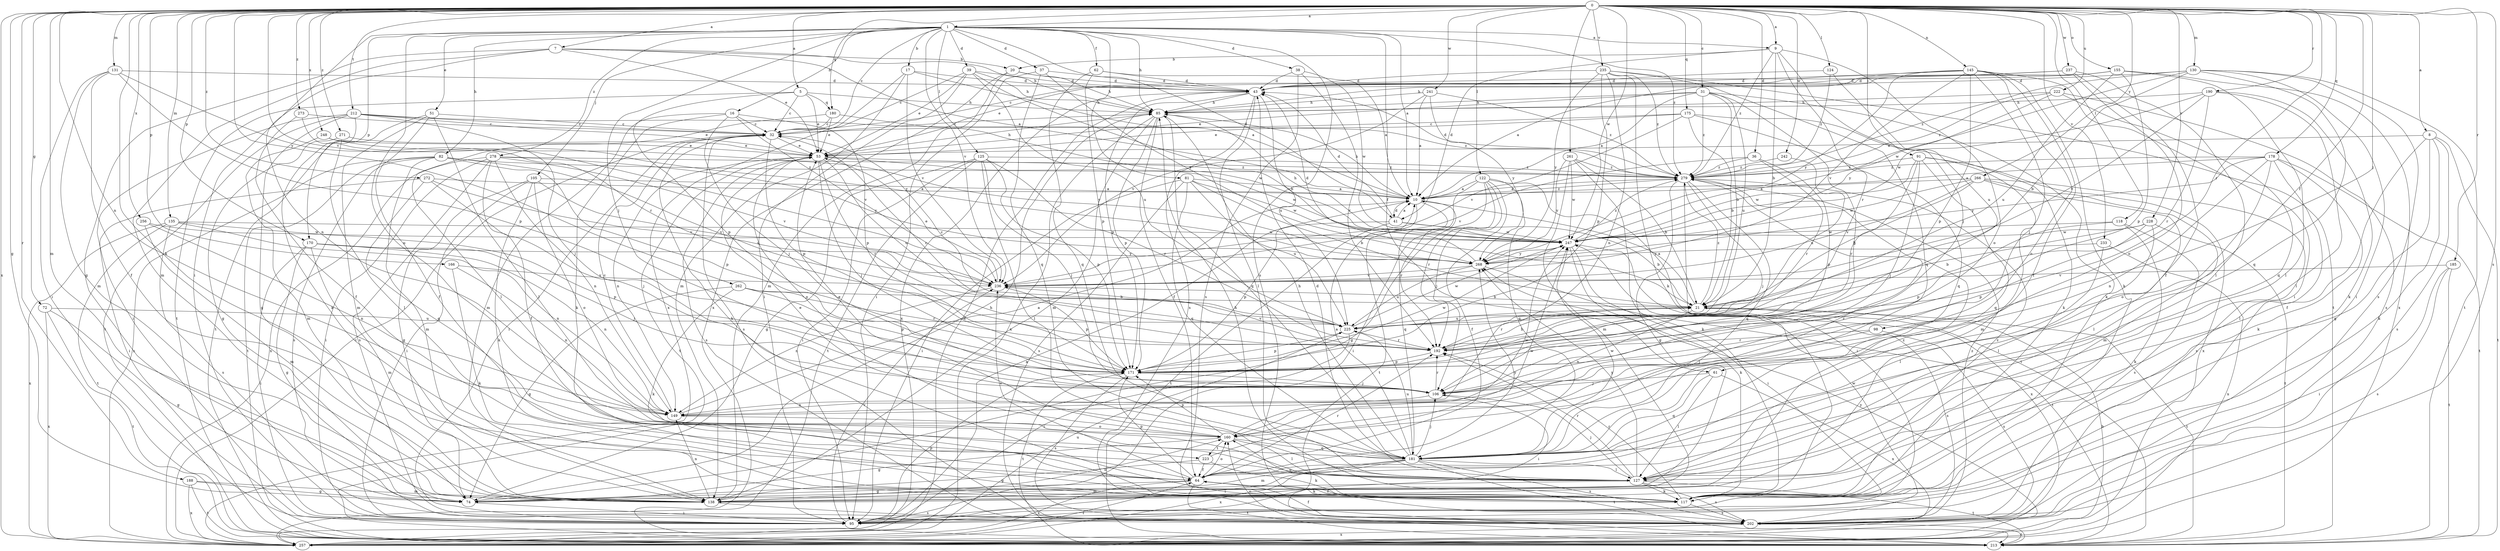 strict digraph  {
0;
1;
5;
7;
8;
9;
10;
16;
17;
20;
21;
31;
32;
36;
37;
38;
39;
41;
43;
51;
53;
61;
62;
64;
72;
74;
81;
82;
85;
91;
95;
98;
105;
106;
117;
118;
122;
124;
125;
127;
130;
131;
135;
138;
145;
149;
155;
160;
166;
170;
171;
175;
178;
180;
181;
185;
188;
190;
192;
202;
212;
213;
222;
223;
225;
228;
233;
235;
236;
237;
241;
242;
247;
248;
256;
257;
261;
262;
266;
268;
271;
272;
273;
278;
279;
0 -> 1  [label=a];
0 -> 5  [label=a];
0 -> 7  [label=a];
0 -> 8  [label=a];
0 -> 9  [label=a];
0 -> 31  [label=c];
0 -> 36  [label=d];
0 -> 61  [label=f];
0 -> 72  [label=g];
0 -> 74  [label=g];
0 -> 91  [label=i];
0 -> 98  [label=j];
0 -> 117  [label=k];
0 -> 118  [label=l];
0 -> 122  [label=l];
0 -> 124  [label=l];
0 -> 130  [label=m];
0 -> 131  [label=m];
0 -> 135  [label=m];
0 -> 138  [label=m];
0 -> 145  [label=n];
0 -> 149  [label=n];
0 -> 155  [label=o];
0 -> 166  [label=p];
0 -> 170  [label=p];
0 -> 175  [label=q];
0 -> 178  [label=q];
0 -> 180  [label=q];
0 -> 185  [label=r];
0 -> 188  [label=r];
0 -> 190  [label=r];
0 -> 192  [label=r];
0 -> 202  [label=s];
0 -> 212  [label=t];
0 -> 222  [label=u];
0 -> 228  [label=v];
0 -> 233  [label=v];
0 -> 235  [label=v];
0 -> 236  [label=v];
0 -> 237  [label=w];
0 -> 241  [label=w];
0 -> 242  [label=w];
0 -> 247  [label=w];
0 -> 248  [label=x];
0 -> 256  [label=x];
0 -> 257  [label=x];
0 -> 261  [label=y];
0 -> 262  [label=y];
0 -> 266  [label=y];
0 -> 271  [label=z];
0 -> 272  [label=z];
0 -> 273  [label=z];
1 -> 9  [label=a];
1 -> 10  [label=a];
1 -> 16  [label=b];
1 -> 17  [label=b];
1 -> 32  [label=c];
1 -> 37  [label=d];
1 -> 38  [label=d];
1 -> 39  [label=d];
1 -> 41  [label=d];
1 -> 51  [label=e];
1 -> 61  [label=f];
1 -> 62  [label=f];
1 -> 81  [label=h];
1 -> 82  [label=h];
1 -> 85  [label=h];
1 -> 95  [label=i];
1 -> 105  [label=j];
1 -> 106  [label=j];
1 -> 125  [label=l];
1 -> 170  [label=p];
1 -> 202  [label=s];
1 -> 223  [label=u];
1 -> 236  [label=v];
1 -> 278  [label=z];
1 -> 279  [label=z];
5 -> 32  [label=c];
5 -> 53  [label=e];
5 -> 85  [label=h];
5 -> 171  [label=p];
5 -> 180  [label=q];
5 -> 213  [label=t];
7 -> 10  [label=a];
7 -> 20  [label=b];
7 -> 53  [label=e];
7 -> 74  [label=g];
7 -> 85  [label=h];
7 -> 138  [label=m];
7 -> 149  [label=n];
8 -> 53  [label=e];
8 -> 64  [label=f];
8 -> 74  [label=g];
8 -> 117  [label=k];
8 -> 202  [label=s];
8 -> 213  [label=t];
9 -> 20  [label=b];
9 -> 21  [label=b];
9 -> 41  [label=d];
9 -> 106  [label=j];
9 -> 160  [label=o];
9 -> 192  [label=r];
9 -> 279  [label=z];
10 -> 41  [label=d];
10 -> 85  [label=h];
10 -> 181  [label=q];
10 -> 192  [label=r];
10 -> 213  [label=t];
10 -> 279  [label=z];
16 -> 32  [label=c];
16 -> 106  [label=j];
16 -> 117  [label=k];
16 -> 138  [label=m];
16 -> 171  [label=p];
16 -> 236  [label=v];
17 -> 10  [label=a];
17 -> 43  [label=d];
17 -> 138  [label=m];
17 -> 236  [label=v];
17 -> 257  [label=x];
20 -> 43  [label=d];
20 -> 85  [label=h];
20 -> 138  [label=m];
20 -> 257  [label=x];
21 -> 10  [label=a];
21 -> 149  [label=n];
21 -> 192  [label=r];
21 -> 202  [label=s];
21 -> 213  [label=t];
21 -> 225  [label=u];
21 -> 279  [label=z];
31 -> 10  [label=a];
31 -> 21  [label=b];
31 -> 53  [label=e];
31 -> 85  [label=h];
31 -> 106  [label=j];
31 -> 117  [label=k];
31 -> 225  [label=u];
31 -> 279  [label=z];
32 -> 53  [label=e];
32 -> 95  [label=i];
32 -> 117  [label=k];
32 -> 171  [label=p];
32 -> 202  [label=s];
36 -> 171  [label=p];
36 -> 192  [label=r];
36 -> 236  [label=v];
36 -> 279  [label=z];
37 -> 43  [label=d];
37 -> 95  [label=i];
37 -> 181  [label=q];
37 -> 268  [label=y];
38 -> 43  [label=d];
38 -> 192  [label=r];
38 -> 202  [label=s];
38 -> 247  [label=w];
39 -> 21  [label=b];
39 -> 32  [label=c];
39 -> 43  [label=d];
39 -> 53  [label=e];
39 -> 85  [label=h];
39 -> 95  [label=i];
39 -> 225  [label=u];
41 -> 10  [label=a];
41 -> 21  [label=b];
41 -> 43  [label=d];
41 -> 171  [label=p];
41 -> 213  [label=t];
41 -> 247  [label=w];
43 -> 85  [label=h];
43 -> 127  [label=l];
43 -> 171  [label=p];
43 -> 202  [label=s];
43 -> 225  [label=u];
43 -> 257  [label=x];
51 -> 32  [label=c];
51 -> 64  [label=f];
51 -> 127  [label=l];
51 -> 138  [label=m];
51 -> 213  [label=t];
53 -> 85  [label=h];
53 -> 106  [label=j];
53 -> 149  [label=n];
53 -> 160  [label=o];
53 -> 192  [label=r];
53 -> 202  [label=s];
53 -> 213  [label=t];
53 -> 225  [label=u];
53 -> 247  [label=w];
53 -> 279  [label=z];
61 -> 106  [label=j];
61 -> 127  [label=l];
61 -> 181  [label=q];
61 -> 257  [label=x];
62 -> 10  [label=a];
62 -> 43  [label=d];
62 -> 171  [label=p];
62 -> 181  [label=q];
64 -> 74  [label=g];
64 -> 117  [label=k];
64 -> 160  [label=o];
64 -> 171  [label=p];
64 -> 192  [label=r];
64 -> 213  [label=t];
64 -> 236  [label=v];
64 -> 257  [label=x];
64 -> 268  [label=y];
72 -> 74  [label=g];
72 -> 213  [label=t];
72 -> 225  [label=u];
72 -> 257  [label=x];
74 -> 85  [label=h];
74 -> 95  [label=i];
81 -> 10  [label=a];
81 -> 21  [label=b];
81 -> 95  [label=i];
81 -> 181  [label=q];
81 -> 202  [label=s];
81 -> 225  [label=u];
81 -> 247  [label=w];
82 -> 138  [label=m];
82 -> 171  [label=p];
82 -> 202  [label=s];
82 -> 213  [label=t];
82 -> 225  [label=u];
82 -> 257  [label=x];
82 -> 279  [label=z];
85 -> 32  [label=c];
85 -> 64  [label=f];
85 -> 138  [label=m];
85 -> 171  [label=p];
85 -> 181  [label=q];
85 -> 257  [label=x];
91 -> 106  [label=j];
91 -> 138  [label=m];
91 -> 181  [label=q];
91 -> 192  [label=r];
91 -> 247  [label=w];
91 -> 257  [label=x];
91 -> 279  [label=z];
95 -> 10  [label=a];
95 -> 171  [label=p];
95 -> 236  [label=v];
98 -> 106  [label=j];
98 -> 192  [label=r];
98 -> 202  [label=s];
105 -> 10  [label=a];
105 -> 74  [label=g];
105 -> 95  [label=i];
105 -> 117  [label=k];
105 -> 160  [label=o];
105 -> 236  [label=v];
106 -> 95  [label=i];
106 -> 149  [label=n];
106 -> 192  [label=r];
117 -> 64  [label=f];
117 -> 85  [label=h];
117 -> 160  [label=o];
117 -> 192  [label=r];
117 -> 202  [label=s];
117 -> 279  [label=z];
118 -> 117  [label=k];
118 -> 171  [label=p];
118 -> 202  [label=s];
118 -> 247  [label=w];
122 -> 10  [label=a];
122 -> 64  [label=f];
122 -> 74  [label=g];
122 -> 95  [label=i];
122 -> 106  [label=j];
122 -> 181  [label=q];
122 -> 192  [label=r];
122 -> 213  [label=t];
124 -> 43  [label=d];
124 -> 225  [label=u];
124 -> 279  [label=z];
125 -> 74  [label=g];
125 -> 95  [label=i];
125 -> 106  [label=j];
125 -> 127  [label=l];
125 -> 171  [label=p];
125 -> 192  [label=r];
125 -> 213  [label=t];
125 -> 279  [label=z];
127 -> 43  [label=d];
127 -> 106  [label=j];
127 -> 117  [label=k];
127 -> 138  [label=m];
127 -> 192  [label=r];
127 -> 202  [label=s];
127 -> 213  [label=t];
127 -> 268  [label=y];
130 -> 21  [label=b];
130 -> 43  [label=d];
130 -> 95  [label=i];
130 -> 181  [label=q];
130 -> 202  [label=s];
130 -> 213  [label=t];
130 -> 247  [label=w];
130 -> 279  [label=z];
131 -> 43  [label=d];
131 -> 64  [label=f];
131 -> 95  [label=i];
131 -> 138  [label=m];
131 -> 171  [label=p];
131 -> 192  [label=r];
135 -> 149  [label=n];
135 -> 171  [label=p];
135 -> 202  [label=s];
135 -> 213  [label=t];
135 -> 247  [label=w];
135 -> 257  [label=x];
138 -> 149  [label=n];
138 -> 160  [label=o];
138 -> 202  [label=s];
138 -> 279  [label=z];
145 -> 10  [label=a];
145 -> 43  [label=d];
145 -> 64  [label=f];
145 -> 95  [label=i];
145 -> 106  [label=j];
145 -> 117  [label=k];
145 -> 160  [label=o];
145 -> 171  [label=p];
145 -> 236  [label=v];
145 -> 268  [label=y];
149 -> 10  [label=a];
149 -> 32  [label=c];
149 -> 160  [label=o];
155 -> 32  [label=c];
155 -> 43  [label=d];
155 -> 85  [label=h];
155 -> 127  [label=l];
155 -> 171  [label=p];
155 -> 225  [label=u];
155 -> 257  [label=x];
160 -> 53  [label=e];
160 -> 74  [label=g];
160 -> 127  [label=l];
160 -> 171  [label=p];
160 -> 181  [label=q];
160 -> 247  [label=w];
160 -> 223  [label=t];
166 -> 117  [label=k];
166 -> 149  [label=n];
166 -> 236  [label=v];
170 -> 74  [label=g];
170 -> 95  [label=i];
170 -> 106  [label=j];
170 -> 138  [label=m];
170 -> 149  [label=n];
170 -> 268  [label=y];
171 -> 106  [label=j];
171 -> 202  [label=s];
171 -> 213  [label=t];
171 -> 247  [label=w];
175 -> 21  [label=b];
175 -> 32  [label=c];
175 -> 53  [label=e];
175 -> 117  [label=k];
175 -> 181  [label=q];
175 -> 236  [label=v];
178 -> 10  [label=a];
178 -> 117  [label=k];
178 -> 127  [label=l];
178 -> 149  [label=n];
178 -> 160  [label=o];
178 -> 213  [label=t];
178 -> 268  [label=y];
178 -> 279  [label=z];
180 -> 32  [label=c];
180 -> 53  [label=e];
180 -> 127  [label=l];
180 -> 247  [label=w];
181 -> 10  [label=a];
181 -> 53  [label=e];
181 -> 85  [label=h];
181 -> 95  [label=i];
181 -> 106  [label=j];
181 -> 127  [label=l];
181 -> 138  [label=m];
181 -> 202  [label=s];
181 -> 213  [label=t];
181 -> 225  [label=u];
181 -> 247  [label=w];
181 -> 257  [label=x];
181 -> 279  [label=z];
185 -> 95  [label=i];
185 -> 202  [label=s];
185 -> 213  [label=t];
185 -> 236  [label=v];
188 -> 74  [label=g];
188 -> 138  [label=m];
188 -> 213  [label=t];
188 -> 257  [label=x];
190 -> 85  [label=h];
190 -> 117  [label=k];
190 -> 127  [label=l];
190 -> 192  [label=r];
190 -> 236  [label=v];
190 -> 247  [label=w];
192 -> 21  [label=b];
192 -> 32  [label=c];
192 -> 171  [label=p];
192 -> 236  [label=v];
202 -> 64  [label=f];
202 -> 213  [label=t];
202 -> 247  [label=w];
202 -> 257  [label=x];
202 -> 279  [label=z];
212 -> 32  [label=c];
212 -> 53  [label=e];
212 -> 74  [label=g];
212 -> 95  [label=i];
212 -> 106  [label=j];
212 -> 117  [label=k];
212 -> 213  [label=t];
212 -> 279  [label=z];
213 -> 160  [label=o];
222 -> 85  [label=h];
222 -> 181  [label=q];
222 -> 202  [label=s];
222 -> 268  [label=y];
222 -> 279  [label=z];
223 -> 64  [label=f];
223 -> 74  [label=g];
223 -> 117  [label=k];
223 -> 247  [label=w];
225 -> 32  [label=c];
225 -> 95  [label=i];
225 -> 171  [label=p];
225 -> 192  [label=r];
225 -> 247  [label=w];
228 -> 21  [label=b];
228 -> 127  [label=l];
228 -> 171  [label=p];
228 -> 213  [label=t];
228 -> 247  [label=w];
233 -> 127  [label=l];
233 -> 257  [label=x];
233 -> 268  [label=y];
235 -> 43  [label=d];
235 -> 117  [label=k];
235 -> 149  [label=n];
235 -> 171  [label=p];
235 -> 181  [label=q];
235 -> 213  [label=t];
235 -> 268  [label=y];
235 -> 279  [label=z];
236 -> 21  [label=b];
236 -> 53  [label=e];
236 -> 149  [label=n];
236 -> 171  [label=p];
237 -> 43  [label=d];
237 -> 53  [label=e];
237 -> 64  [label=f];
237 -> 127  [label=l];
237 -> 160  [label=o];
241 -> 10  [label=a];
241 -> 85  [label=h];
241 -> 236  [label=v];
241 -> 268  [label=y];
241 -> 279  [label=z];
242 -> 225  [label=u];
242 -> 279  [label=z];
247 -> 85  [label=h];
247 -> 95  [label=i];
247 -> 117  [label=k];
247 -> 257  [label=x];
247 -> 268  [label=y];
247 -> 279  [label=z];
248 -> 53  [label=e];
248 -> 138  [label=m];
248 -> 268  [label=y];
256 -> 138  [label=m];
256 -> 149  [label=n];
256 -> 247  [label=w];
257 -> 21  [label=b];
257 -> 32  [label=c];
257 -> 43  [label=d];
257 -> 64  [label=f];
257 -> 225  [label=u];
257 -> 268  [label=y];
261 -> 21  [label=b];
261 -> 117  [label=k];
261 -> 138  [label=m];
261 -> 247  [label=w];
261 -> 268  [label=y];
261 -> 279  [label=z];
262 -> 21  [label=b];
262 -> 74  [label=g];
262 -> 117  [label=k];
262 -> 171  [label=p];
262 -> 192  [label=r];
266 -> 10  [label=a];
266 -> 21  [label=b];
266 -> 127  [label=l];
266 -> 138  [label=m];
266 -> 202  [label=s];
266 -> 236  [label=v];
266 -> 247  [label=w];
268 -> 43  [label=d];
268 -> 213  [label=t];
268 -> 225  [label=u];
268 -> 236  [label=v];
271 -> 53  [label=e];
271 -> 74  [label=g];
271 -> 127  [label=l];
272 -> 10  [label=a];
272 -> 95  [label=i];
272 -> 106  [label=j];
272 -> 181  [label=q];
272 -> 236  [label=v];
273 -> 32  [label=c];
273 -> 64  [label=f];
273 -> 268  [label=y];
278 -> 64  [label=f];
278 -> 95  [label=i];
278 -> 149  [label=n];
278 -> 202  [label=s];
278 -> 236  [label=v];
278 -> 257  [label=x];
278 -> 268  [label=y];
278 -> 279  [label=z];
279 -> 10  [label=a];
279 -> 43  [label=d];
279 -> 74  [label=g];
279 -> 95  [label=i];
279 -> 106  [label=j];
279 -> 181  [label=q];
}
